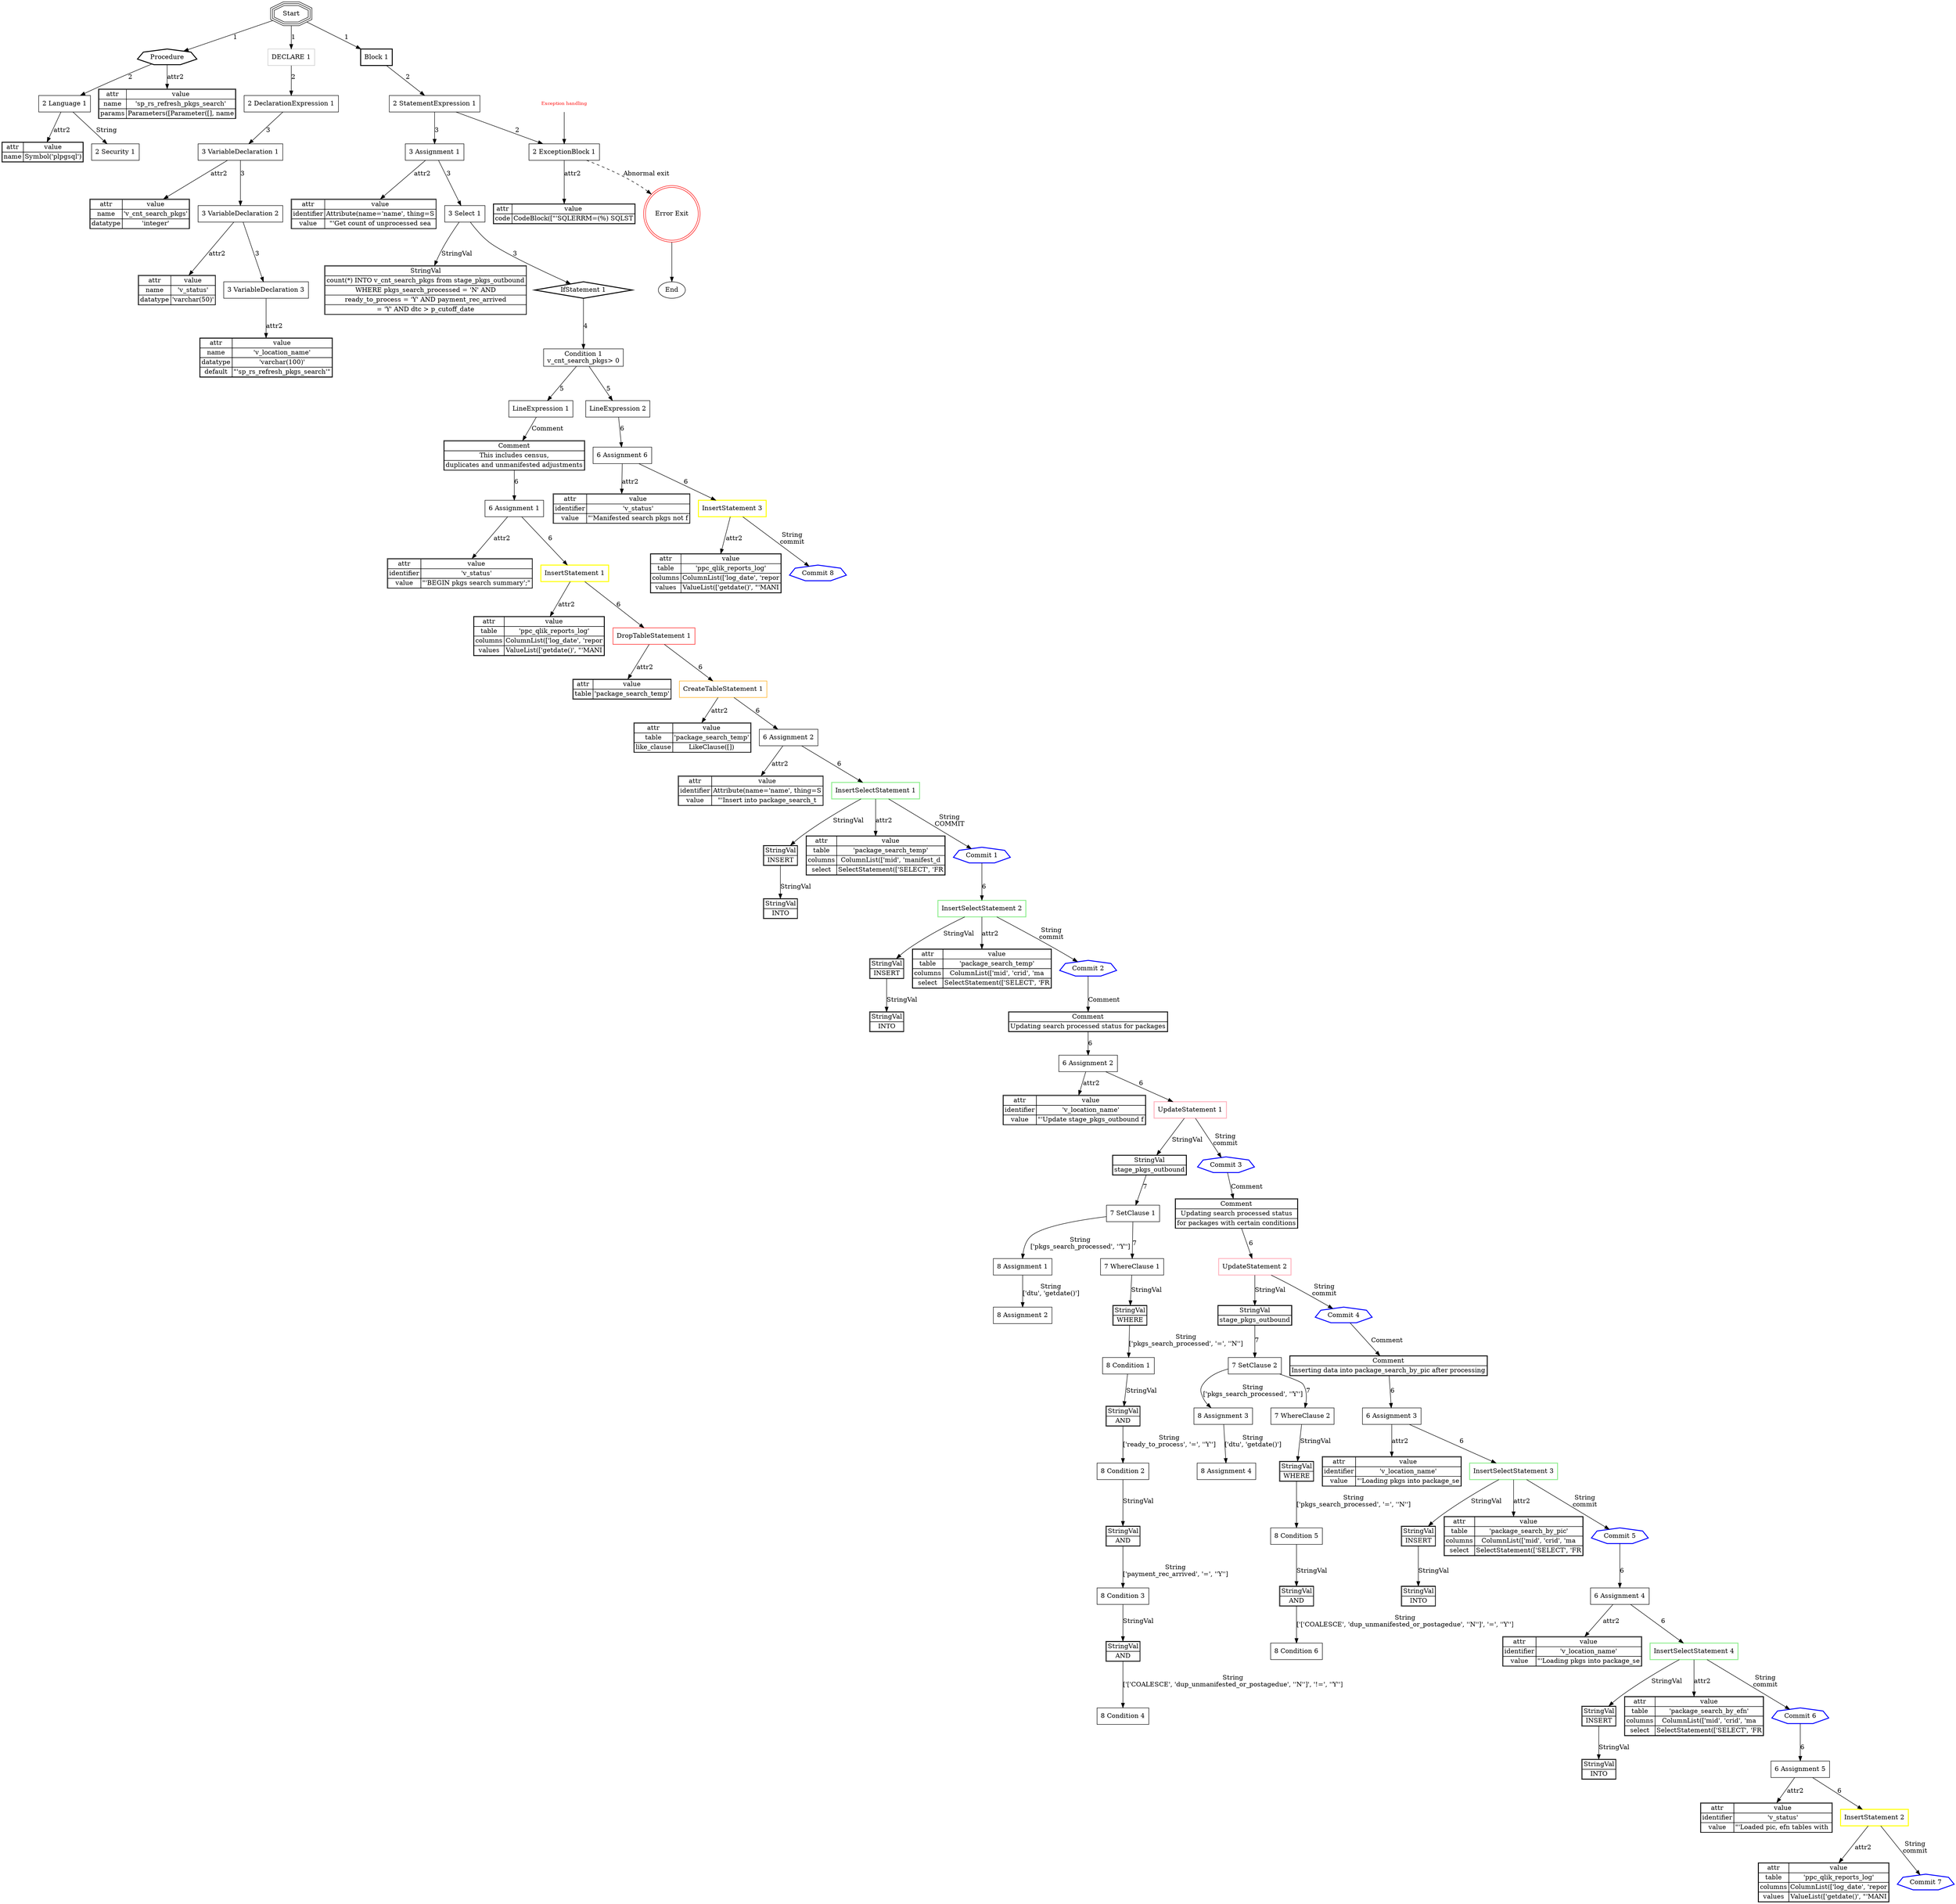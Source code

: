 

digraph G {
    rankdir=TB;
    //node [shape=box, style=rounded];
	node [color=black];
start [label="Start", shape=tripleoctagon];


end [label="End", shape=ellipse];
lFunctionOrProcedure_0_2 [shape="septagon", style=bold, color="black", label="Procedure" ];
lLanguage_0_5 [shape="box",label="2 Language 1" ];

		TableNode_4 [shape=none, margin=0, label=<
			<TABLE BORDER="1" CELLBORDER="1" CELLSPACING="0">
				<TR><TD >attr</TD><TD>value</TD></TR>
				<TR><TD>name</TD><TD>Symbol('plpgsql')</TD></TR>
			</TABLE>
		>];
lSecurity_1_8 [shape="box",label="2 Security 1" ];

		TableNode_1 [shape=none, margin=0, label=<
			<TABLE BORDER="1" CELLBORDER="1" CELLSPACING="0">
				<TR><TD >attr</TD><TD>value</TD></TR>
				<TR><TD>name</TD><TD>'sp_rs_refresh_pkgs_search'</TD></TR>
<TR><TD>params</TD><TD>Parameters([Parameter([], name</TD></TR>
			</TABLE>
		>];
lDeclarations_1_11 [shape="box", color="gray", label="DECLARE 1" ];
lDeclarationExpression_0_14 [shape="box",label="2 DeclarationExpression 1" ];
lVariableDeclaration_0_17 [shape="box",label="3 VariableDeclaration 1" ];

		TableNode_16 [shape=none, margin=0, label=<
			<TABLE BORDER="1" CELLBORDER="1" CELLSPACING="0">
				<TR><TD >attr</TD><TD>value</TD></TR>
				<TR><TD>name</TD><TD>'v_cnt_search_pkgs'</TD></TR>
<TR><TD>datatype</TD><TD>'integer'</TD></TR>
			</TABLE>
		>];
lVariableDeclaration_1_20 [shape="box",label="3 VariableDeclaration 2" ];

		TableNode_19 [shape=none, margin=0, label=<
			<TABLE BORDER="1" CELLBORDER="1" CELLSPACING="0">
				<TR><TD >attr</TD><TD>value</TD></TR>
				<TR><TD>name</TD><TD>'v_status'</TD></TR>
<TR><TD>datatype</TD><TD>'varchar(50)'</TD></TR>
			</TABLE>
		>];
lVariableDeclaration_2_23 [shape="box",label="3 VariableDeclaration 3" ];

		TableNode_22 [shape=none, margin=0, label=<
			<TABLE BORDER="1" CELLBORDER="1" CELLSPACING="0">
				<TR><TD >attr</TD><TD>value</TD></TR>
				<TR><TD>name</TD><TD>'v_location_name'</TD></TR>
<TR><TD>datatype</TD><TD>'varchar(100)'</TD></TR>
<TR><TD>default</TD><TD>"'sp_rs_refresh_pkgs_search'"</TD></TR>
			</TABLE>
		>];
lBlock_2_26 [shape="box", style=bold, color="black", label="Block 1" ];
lStatementExpression_0_29 [shape="box",label="2 StatementExpression 1" ];
lAssignment_0_32 [shape="box",label="3 Assignment 1" ];

		TableNode_31 [shape=none, margin=0, label=<
			<TABLE BORDER="1" CELLBORDER="1" CELLSPACING="0">
				<TR><TD >attr</TD><TD>value</TD></TR>
				<TR><TD>identifier</TD><TD>Attribute(name='name', thing=S</TD></TR>
<TR><TD>value</TD><TD>"'Get count of unprocessed sea</TD></TR>
			</TABLE>
		>];
lSelect_1_35 [shape="box",label="3 Select 1" ];

		l4_StringVal_0_38 [shape=none, margin=0, label=<
			<TABLE BORDER="1" CELLBORDER="1" CELLSPACING="0">
				<TR><TD >StringVal</TD></TR>
				<TR><TD >count(*) INTO v_cnt_search_pkgs from stage_pkgs_outbound</TD></TR>
<TR><TD >WHERE pkgs_search_processed = &#39;N&#39; AND</TD></TR>
<TR><TD >ready_to_process = &#39;Y&#39; AND payment_rec_arrived</TD></TR>
<TR><TD >= &#39;Y&#39; AND dtc &gt; p_cutoff_date</TD></TR>
			</TABLE>
		>];
lIfStatement_2_41 [shape="diamond", style=bold, color="black", label="IfStatement 1" ];
lCondition_0_44 [shape="box",  color="black", label="Condition 1
v_cnt_search_pkgs> 0" ];
lLineExpression_0_47 [shape="box",  color="black", label="LineExpression 1" ];

		lComment_0_50 [shape=none, margin=0, label=<
			<TABLE BORDER="1" CELLBORDER="1" CELLSPACING="0">
				<TR><TD >Comment</TD></TR>
				<TR><TD >This includes census,</TD></TR>
<TR><TD >duplicates and unmanifested adjustments</TD></TR>
			</TABLE>
		>];
lAssignment_1_53 [shape="box",label="6 Assignment 1" ];

		TableNode_52 [shape=none, margin=0, label=<
			<TABLE BORDER="1" CELLBORDER="1" CELLSPACING="0">
				<TR><TD >attr</TD><TD>value</TD></TR>
				<TR><TD>identifier</TD><TD>'v_status'</TD></TR>
<TR><TD>value</TD><TD>"'BEGIN pkgs search summary';"</TD></TR>
			</TABLE>
		>];
lInsertStatement_2_56 [shape="box", style=bold, color="yellow", label="InsertStatement 1" ];

		TableNode_55 [shape=none, margin=0, label=<
			<TABLE BORDER="1" CELLBORDER="1" CELLSPACING="0">
				<TR><TD >attr</TD><TD>value</TD></TR>
				<TR><TD>table</TD><TD>'ppc_qlik_reports_log'</TD></TR>
<TR><TD>columns</TD><TD>ColumnList(['log_date', 'repor</TD></TR>
<TR><TD>values</TD><TD>ValueList(['getdate()', "'MANI</TD></TR>
			</TABLE>
		>];
lDropTableStatement_3_59 [shape="box",  color="red", label="DropTableStatement 1" ];

		TableNode_58 [shape=none, margin=0, label=<
			<TABLE BORDER="1" CELLBORDER="1" CELLSPACING="0">
				<TR><TD >attr</TD><TD>value</TD></TR>
				<TR><TD>table</TD><TD>'package_search_temp'</TD></TR>
			</TABLE>
		>];
lCreateTableStatement_4_62 [shape="box",  color="orange", label="CreateTableStatement 1" ];

		TableNode_61 [shape=none, margin=0, label=<
			<TABLE BORDER="1" CELLBORDER="1" CELLSPACING="0">
				<TR><TD >attr</TD><TD>value</TD></TR>
				<TR><TD>table</TD><TD>'package_search_temp'</TD></TR>
<TR><TD>like_clause</TD><TD>LikeClause([])</TD></TR>
			</TABLE>
		>];
lAssignment_5_65 [shape="box",label="6 Assignment 2" ];

		TableNode_64 [shape=none, margin=0, label=<
			<TABLE BORDER="1" CELLBORDER="1" CELLSPACING="0">
				<TR><TD >attr</TD><TD>value</TD></TR>
				<TR><TD>identifier</TD><TD>Attribute(name='name', thing=S</TD></TR>
<TR><TD>value</TD><TD>"'Insert into package_search_t</TD></TR>
			</TABLE>
		>];
lInsertSelectStatement_6_68 [shape="box", style=bold, color="lightgreen", label="InsertSelectStatement 1" ];

		l7_StringVal_0_71 [shape=none, margin=0, label=<
			<TABLE BORDER="1" CELLBORDER="1" CELLSPACING="0">
				<TR><TD >StringVal</TD></TR>
				<TR><TD >INSERT</TD></TR>
			</TABLE>
		>];

		l7_StringVal_1_74 [shape=none, margin=0, label=<
			<TABLE BORDER="1" CELLBORDER="1" CELLSPACING="0">
				<TR><TD >StringVal</TD></TR>
				<TR><TD >INTO</TD></TR>
			</TABLE>
		>];

		TableNode_67 [shape=none, margin=0, label=<
			<TABLE BORDER="1" CELLBORDER="1" CELLSPACING="0">
				<TR><TD >attr</TD><TD>value</TD></TR>
				<TR><TD>table</TD><TD>'package_search_temp'</TD></TR>
<TR><TD>columns</TD><TD>ColumnList(['mid', 'manifest_d</TD></TR>
<TR><TD>select</TD><TD>SelectStatement(['SELECT', 'FR</TD></TR>
			</TABLE>
		>];
lCommitLiteral_7_77 [shape="septagon", style=bold, color="blue", label="Commit 1" ];
lInsertSelectStatement_8_80 [shape="box", style=bold, color="lightgreen", label="InsertSelectStatement 2" ];

		l7_StringVal_0_83 [shape=none, margin=0, label=<
			<TABLE BORDER="1" CELLBORDER="1" CELLSPACING="0">
				<TR><TD >StringVal</TD></TR>
				<TR><TD >INSERT</TD></TR>
			</TABLE>
		>];

		l7_StringVal_1_86 [shape=none, margin=0, label=<
			<TABLE BORDER="1" CELLBORDER="1" CELLSPACING="0">
				<TR><TD >StringVal</TD></TR>
				<TR><TD >INTO</TD></TR>
			</TABLE>
		>];

		TableNode_79 [shape=none, margin=0, label=<
			<TABLE BORDER="1" CELLBORDER="1" CELLSPACING="0">
				<TR><TD >attr</TD><TD>value</TD></TR>
				<TR><TD>table</TD><TD>'package_search_temp'</TD></TR>
<TR><TD>columns</TD><TD>ColumnList(['mid', 'crid', 'ma</TD></TR>
<TR><TD>select</TD><TD>SelectStatement(['SELECT', 'FR</TD></TR>
			</TABLE>
		>];
lCommitLiteral_9_89 [shape="septagon", style=bold, color="blue", label="Commit 2" ];

		lComment_10_92 [shape=none, margin=0, label=<
			<TABLE BORDER="1" CELLBORDER="1" CELLSPACING="0">
				<TR><TD >Comment</TD></TR>
				<TR><TD >Updating search processed status for packages</TD></TR>
			</TABLE>
		>];
lAssignment_11_95 [shape="box",label="6 Assignment 2" ];

		TableNode_94 [shape=none, margin=0, label=<
			<TABLE BORDER="1" CELLBORDER="1" CELLSPACING="0">
				<TR><TD >attr</TD><TD>value</TD></TR>
				<TR><TD>identifier</TD><TD>'v_location_name'</TD></TR>
<TR><TD>value</TD><TD>"'Update stage_pkgs_outbound f</TD></TR>
			</TABLE>
		>];
lUpdateStatement_12_98 [shape="box", style=bold, color="lightpink", label="UpdateStatement 1" ];

		l7_StringVal_0_101 [shape=none, margin=0, label=<
			<TABLE BORDER="1" CELLBORDER="1" CELLSPACING="0">
				<TR><TD >StringVal</TD></TR>
				<TR><TD >stage_pkgs_outbound</TD></TR>
			</TABLE>
		>];
lSetClause_1_104 [shape="box",label="7 SetClause 1" ];
lAssignment_0_107 [shape="box",label="8 Assignment 1" ];
lAssignment_1_110 [shape="box",label="8 Assignment 2" ];
lWhereClause_2_113 [shape="box",label="7 WhereClause 1" ];

		l8_StringVal_0_116 [shape=none, margin=0, label=<
			<TABLE BORDER="1" CELLBORDER="1" CELLSPACING="0">
				<TR><TD >StringVal</TD></TR>
				<TR><TD >WHERE</TD></TR>
			</TABLE>
		>];
lCondition_1_119 [shape="box",label="8 Condition 1" ];

		l8_StringVal_2_122 [shape=none, margin=0, label=<
			<TABLE BORDER="1" CELLBORDER="1" CELLSPACING="0">
				<TR><TD >StringVal</TD></TR>
				<TR><TD >AND</TD></TR>
			</TABLE>
		>];
lCondition_3_125 [shape="box",label="8 Condition 2" ];

		l8_StringVal_4_128 [shape=none, margin=0, label=<
			<TABLE BORDER="1" CELLBORDER="1" CELLSPACING="0">
				<TR><TD >StringVal</TD></TR>
				<TR><TD >AND</TD></TR>
			</TABLE>
		>];
lCondition_5_131 [shape="box",label="8 Condition 3" ];

		l8_StringVal_6_134 [shape=none, margin=0, label=<
			<TABLE BORDER="1" CELLBORDER="1" CELLSPACING="0">
				<TR><TD >StringVal</TD></TR>
				<TR><TD >AND</TD></TR>
			</TABLE>
		>];
lCondition_7_137 [shape="box",label="8 Condition 4" ];
lCommitLiteral_13_140 [shape="septagon", style=bold, color="blue", label="Commit 3" ];

		lComment_14_143 [shape=none, margin=0, label=<
			<TABLE BORDER="1" CELLBORDER="1" CELLSPACING="0">
				<TR><TD >Comment</TD></TR>
				<TR><TD >Updating search processed status</TD></TR>
<TR><TD >for packages with certain conditions</TD></TR>
			</TABLE>
		>];
lUpdateStatement_15_146 [shape="box", style=bold, color="lightpink", label="UpdateStatement 2" ];

		l7_StringVal_0_149 [shape=none, margin=0, label=<
			<TABLE BORDER="1" CELLBORDER="1" CELLSPACING="0">
				<TR><TD >StringVal</TD></TR>
				<TR><TD >stage_pkgs_outbound</TD></TR>
			</TABLE>
		>];
lSetClause_1_152 [shape="box",label="7 SetClause 2" ];
lAssignment_0_155 [shape="box",label="8 Assignment 3" ];
lAssignment_1_158 [shape="box",label="8 Assignment 4" ];
lWhereClause_2_161 [shape="box",label="7 WhereClause 2" ];

		l8_StringVal_0_164 [shape=none, margin=0, label=<
			<TABLE BORDER="1" CELLBORDER="1" CELLSPACING="0">
				<TR><TD >StringVal</TD></TR>
				<TR><TD >WHERE</TD></TR>
			</TABLE>
		>];
lCondition_1_167 [shape="box",label="8 Condition 5" ];

		l8_StringVal_2_170 [shape=none, margin=0, label=<
			<TABLE BORDER="1" CELLBORDER="1" CELLSPACING="0">
				<TR><TD >StringVal</TD></TR>
				<TR><TD >AND</TD></TR>
			</TABLE>
		>];
lCondition_3_173 [shape="box",label="8 Condition 6" ];
lCommitLiteral_16_176 [shape="septagon", style=bold, color="blue", label="Commit 4" ];

		lComment_17_179 [shape=none, margin=0, label=<
			<TABLE BORDER="1" CELLBORDER="1" CELLSPACING="0">
				<TR><TD >Comment</TD></TR>
				<TR><TD >Inserting data into package_search_by_pic after processing</TD></TR>
			</TABLE>
		>];
lAssignment_18_182 [shape="box",label="6 Assignment 3" ];

		TableNode_181 [shape=none, margin=0, label=<
			<TABLE BORDER="1" CELLBORDER="1" CELLSPACING="0">
				<TR><TD >attr</TD><TD>value</TD></TR>
				<TR><TD>identifier</TD><TD>'v_location_name'</TD></TR>
<TR><TD>value</TD><TD>"'Loading pkgs into package_se</TD></TR>
			</TABLE>
		>];
lInsertSelectStatement_19_185 [shape="box", style=bold, color="lightgreen", label="InsertSelectStatement 3" ];

		l7_StringVal_0_188 [shape=none, margin=0, label=<
			<TABLE BORDER="1" CELLBORDER="1" CELLSPACING="0">
				<TR><TD >StringVal</TD></TR>
				<TR><TD >INSERT</TD></TR>
			</TABLE>
		>];

		l7_StringVal_1_191 [shape=none, margin=0, label=<
			<TABLE BORDER="1" CELLBORDER="1" CELLSPACING="0">
				<TR><TD >StringVal</TD></TR>
				<TR><TD >INTO</TD></TR>
			</TABLE>
		>];

		TableNode_184 [shape=none, margin=0, label=<
			<TABLE BORDER="1" CELLBORDER="1" CELLSPACING="0">
				<TR><TD >attr</TD><TD>value</TD></TR>
				<TR><TD>table</TD><TD>'package_search_by_pic'</TD></TR>
<TR><TD>columns</TD><TD>ColumnList(['mid', 'crid', 'ma</TD></TR>
<TR><TD>select</TD><TD>SelectStatement(['SELECT', 'FR</TD></TR>
			</TABLE>
		>];
lCommitLiteral_20_194 [shape="septagon", style=bold, color="blue", label="Commit 5" ];
lAssignment_21_197 [shape="box",label="6 Assignment 4" ];

		TableNode_196 [shape=none, margin=0, label=<
			<TABLE BORDER="1" CELLBORDER="1" CELLSPACING="0">
				<TR><TD >attr</TD><TD>value</TD></TR>
				<TR><TD>identifier</TD><TD>'v_location_name'</TD></TR>
<TR><TD>value</TD><TD>"'Loading pkgs into package_se</TD></TR>
			</TABLE>
		>];
lInsertSelectStatement_22_200 [shape="box", style=bold, color="lightgreen", label="InsertSelectStatement 4" ];

		l7_StringVal_0_203 [shape=none, margin=0, label=<
			<TABLE BORDER="1" CELLBORDER="1" CELLSPACING="0">
				<TR><TD >StringVal</TD></TR>
				<TR><TD >INSERT</TD></TR>
			</TABLE>
		>];

		l7_StringVal_1_206 [shape=none, margin=0, label=<
			<TABLE BORDER="1" CELLBORDER="1" CELLSPACING="0">
				<TR><TD >StringVal</TD></TR>
				<TR><TD >INTO</TD></TR>
			</TABLE>
		>];

		TableNode_199 [shape=none, margin=0, label=<
			<TABLE BORDER="1" CELLBORDER="1" CELLSPACING="0">
				<TR><TD >attr</TD><TD>value</TD></TR>
				<TR><TD>table</TD><TD>'package_search_by_efn'</TD></TR>
<TR><TD>columns</TD><TD>ColumnList(['mid', 'crid', 'ma</TD></TR>
<TR><TD>select</TD><TD>SelectStatement(['SELECT', 'FR</TD></TR>
			</TABLE>
		>];
lCommitLiteral_23_209 [shape="septagon", style=bold, color="blue", label="Commit 6" ];
lAssignment_24_212 [shape="box",label="6 Assignment 5" ];

		TableNode_211 [shape=none, margin=0, label=<
			<TABLE BORDER="1" CELLBORDER="1" CELLSPACING="0">
				<TR><TD >attr</TD><TD>value</TD></TR>
				<TR><TD>identifier</TD><TD>'v_status'</TD></TR>
<TR><TD>value</TD><TD>"'Loaded pic, efn tables with </TD></TR>
			</TABLE>
		>];
lInsertStatement_25_215 [shape="box", style=bold, color="yellow", label="InsertStatement 2" ];

		TableNode_214 [shape=none, margin=0, label=<
			<TABLE BORDER="1" CELLBORDER="1" CELLSPACING="0">
				<TR><TD >attr</TD><TD>value</TD></TR>
				<TR><TD>table</TD><TD>'ppc_qlik_reports_log'</TD></TR>
<TR><TD>columns</TD><TD>ColumnList(['log_date', 'repor</TD></TR>
<TR><TD>values</TD><TD>ValueList(['getdate()', "'MANI</TD></TR>
			</TABLE>
		>];
lCommitLiteral_26_218 [shape="septagon", style=bold, color="blue", label="Commit 7" ];
lLineExpression_1_221 [shape="box",  color="black", label="LineExpression 2" ];
lAssignment_0_224 [shape="box",label="6 Assignment 6" ];

		TableNode_223 [shape=none, margin=0, label=<
			<TABLE BORDER="1" CELLBORDER="1" CELLSPACING="0">
				<TR><TD >attr</TD><TD>value</TD></TR>
				<TR><TD>identifier</TD><TD>'v_status'</TD></TR>
<TR><TD>value</TD><TD>"'Manifested search pkgs not f</TD></TR>
			</TABLE>
		>];
lInsertStatement_1_227 [shape="box", style=bold, color="yellow", label="InsertStatement 3" ];

		TableNode_226 [shape=none, margin=0, label=<
			<TABLE BORDER="1" CELLBORDER="1" CELLSPACING="0">
				<TR><TD >attr</TD><TD>value</TD></TR>
				<TR><TD>table</TD><TD>'ppc_qlik_reports_log'</TD></TR>
<TR><TD>columns</TD><TD>ColumnList(['log_date', 'repor</TD></TR>
<TR><TD>values</TD><TD>ValueList(['getdate()', "'MANI</TD></TR>
			</TABLE>
		>];
lCommitLiteral_2_230 [shape="septagon", style=bold, color="blue", label="Commit 8" ];
lExceptionBlock_1_233 [shape="box",label="2 ExceptionBlock 1" ];

		TableNode_232 [shape=none, margin=0, label=<
			<TABLE BORDER="1" CELLBORDER="1" CELLSPACING="0">
				<TR><TD >attr</TD><TD>value</TD></TR>
				<TR><TD>code</TD><TD>CodeBlock(["'SQLERRM=(%) SQLST</TD></TR>
			</TABLE>
		>];
exception [label="Error Exit", color="red" shape=doublecircle];
note [label="Exception handling", shape=none, fontsize=10, fontcolor=red];

// LINKS

start -> lFunctionOrProcedure_0_2[label="1 " ];
lFunctionOrProcedure_0_2 -> lLanguage_0_5[label="2 " ];
lLanguage_0_5 -> TableNode_4[label="attr2" ];
lLanguage_0_5 -> lSecurity_1_8[label="String
" ];
lFunctionOrProcedure_0_2 -> TableNode_1[label="attr2" ];
start -> lDeclarations_1_11[label="1 " ];
lDeclarations_1_11 -> lDeclarationExpression_0_14[label="2 " ];
lDeclarationExpression_0_14 -> lVariableDeclaration_0_17[label="3 " ];
lVariableDeclaration_0_17 -> TableNode_16[label="attr2" ];
lVariableDeclaration_0_17 -> lVariableDeclaration_1_20[label="3 " ];
lVariableDeclaration_1_20 -> TableNode_19[label="attr2" ];
lVariableDeclaration_1_20 -> lVariableDeclaration_2_23[label="3 " ];
lVariableDeclaration_2_23 -> TableNode_22[label="attr2" ];
start -> lBlock_2_26[label="1 " ];
lBlock_2_26 -> lStatementExpression_0_29[label="2 " ];
lStatementExpression_0_29 -> lAssignment_0_32[label="3 " ];
lAssignment_0_32 -> TableNode_31[label="attr2" ];
lAssignment_0_32 -> lSelect_1_35[label="3 " ];
lSelect_1_35 -> l4_StringVal_0_38[label="StringVal" ];
lSelect_1_35 -> lIfStatement_2_41[label="3 " ];
lIfStatement_2_41 -> lCondition_0_44[label="4 " ];
lCondition_0_44 -> lLineExpression_0_47[label="5 " ];
lLineExpression_0_47 -> lComment_0_50[label="Comment" ];
lComment_0_50 -> lAssignment_1_53[label="6 " ];
lAssignment_1_53 -> TableNode_52[label="attr2" ];
lAssignment_1_53 -> lInsertStatement_2_56[label="6 " ];
lInsertStatement_2_56 -> TableNode_55[label="attr2" ];
lInsertStatement_2_56 -> lDropTableStatement_3_59[label="6 " ];
lDropTableStatement_3_59 -> TableNode_58[label="attr2" ];
lDropTableStatement_3_59 -> lCreateTableStatement_4_62[label="6 " ];
lCreateTableStatement_4_62 -> TableNode_61[label="attr2" ];
lCreateTableStatement_4_62 -> lAssignment_5_65[label="6 " ];
lAssignment_5_65 -> TableNode_64[label="attr2" ];
lAssignment_5_65 -> lInsertSelectStatement_6_68[label="6 " ];
lInsertSelectStatement_6_68 -> l7_StringVal_0_71[label="StringVal" ];
l7_StringVal_0_71 -> l7_StringVal_1_74[label="StringVal" ];
lInsertSelectStatement_6_68 -> TableNode_67[label="attr2" ];
lInsertSelectStatement_6_68 -> lCommitLiteral_7_77[label="String
COMMIT" ];
lCommitLiteral_7_77 -> lInsertSelectStatement_8_80[label="6 " ];
lInsertSelectStatement_8_80 -> l7_StringVal_0_83[label="StringVal" ];
l7_StringVal_0_83 -> l7_StringVal_1_86[label="StringVal" ];
lInsertSelectStatement_8_80 -> TableNode_79[label="attr2" ];
lInsertSelectStatement_8_80 -> lCommitLiteral_9_89[label="String
commit" ];
lCommitLiteral_9_89 -> lComment_10_92[label="Comment" ];
lComment_10_92 -> lAssignment_11_95[label="6 " ];
lAssignment_11_95 -> TableNode_94[label="attr2" ];
lAssignment_11_95 -> lUpdateStatement_12_98[label="6 " ];
lUpdateStatement_12_98 -> l7_StringVal_0_101[label="StringVal" ];
l7_StringVal_0_101 -> lSetClause_1_104[label="7 " ];
lSetClause_1_104 -> lAssignment_0_107[label="String
['pkgs_search_processed', ''Y'']" ];
lAssignment_0_107 -> lAssignment_1_110[label="String
['dtu', 'getdate()']" ];
lSetClause_1_104 -> lWhereClause_2_113[label="7 " ];
lWhereClause_2_113 -> l8_StringVal_0_116[label="StringVal" ];
l8_StringVal_0_116 -> lCondition_1_119[label="String
['pkgs_search_processed', '=', ''N'']" ];
lCondition_1_119 -> l8_StringVal_2_122[label="StringVal" ];
l8_StringVal_2_122 -> lCondition_3_125[label="String
['ready_to_process', '=', ''Y'']" ];
lCondition_3_125 -> l8_StringVal_4_128[label="StringVal" ];
l8_StringVal_4_128 -> lCondition_5_131[label="String
['payment_rec_arrived', '=', ''Y'']" ];
lCondition_5_131 -> l8_StringVal_6_134[label="StringVal" ];
l8_StringVal_6_134 -> lCondition_7_137[label="String
['[\'COALESCE\', \'dup_unmanifested_or_postagedue\', '\'N\'']', '!=', ''Y'']" ];
lUpdateStatement_12_98 -> lCommitLiteral_13_140[label="String
commit" ];
lCommitLiteral_13_140 -> lComment_14_143[label="Comment" ];
lComment_14_143 -> lUpdateStatement_15_146[label="6 " ];
lUpdateStatement_15_146 -> l7_StringVal_0_149[label="StringVal" ];
l7_StringVal_0_149 -> lSetClause_1_152[label="7 " ];
lSetClause_1_152 -> lAssignment_0_155[label="String
['pkgs_search_processed', ''Y'']" ];
lAssignment_0_155 -> lAssignment_1_158[label="String
['dtu', 'getdate()']" ];
lSetClause_1_152 -> lWhereClause_2_161[label="7 " ];
lWhereClause_2_161 -> l8_StringVal_0_164[label="StringVal" ];
l8_StringVal_0_164 -> lCondition_1_167[label="String
['pkgs_search_processed', '=', ''N'']" ];
lCondition_1_167 -> l8_StringVal_2_170[label="StringVal" ];
l8_StringVal_2_170 -> lCondition_3_173[label="String
['[\'COALESCE\', \'dup_unmanifested_or_postagedue\', '\'N\'']', '=', ''Y'']" ];
lUpdateStatement_15_146 -> lCommitLiteral_16_176[label="String
commit" ];
lCommitLiteral_16_176 -> lComment_17_179[label="Comment" ];
lComment_17_179 -> lAssignment_18_182[label="6 " ];
lAssignment_18_182 -> TableNode_181[label="attr2" ];
lAssignment_18_182 -> lInsertSelectStatement_19_185[label="6 " ];
lInsertSelectStatement_19_185 -> l7_StringVal_0_188[label="StringVal" ];
l7_StringVal_0_188 -> l7_StringVal_1_191[label="StringVal" ];
lInsertSelectStatement_19_185 -> TableNode_184[label="attr2" ];
lInsertSelectStatement_19_185 -> lCommitLiteral_20_194[label="String
commit" ];
lCommitLiteral_20_194 -> lAssignment_21_197[label="6 " ];
lAssignment_21_197 -> TableNode_196[label="attr2" ];
lAssignment_21_197 -> lInsertSelectStatement_22_200[label="6 " ];
lInsertSelectStatement_22_200 -> l7_StringVal_0_203[label="StringVal" ];
l7_StringVal_0_203 -> l7_StringVal_1_206[label="StringVal" ];
lInsertSelectStatement_22_200 -> TableNode_199[label="attr2" ];
lInsertSelectStatement_22_200 -> lCommitLiteral_23_209[label="String
commit" ];
lCommitLiteral_23_209 -> lAssignment_24_212[label="6 " ];
lAssignment_24_212 -> TableNode_211[label="attr2" ];
lAssignment_24_212 -> lInsertStatement_25_215[label="6 " ];
lInsertStatement_25_215 -> TableNode_214[label="attr2" ];
lInsertStatement_25_215 -> lCommitLiteral_26_218[label="String
commit" ];
lCondition_0_44 -> lLineExpression_1_221[label="5 " ];
lLineExpression_1_221 -> lAssignment_0_224[label="6 " ];
lAssignment_0_224 -> TableNode_223[label="attr2" ];
lAssignment_0_224 -> lInsertStatement_1_227[label="6 " ];
lInsertStatement_1_227 -> TableNode_226[label="attr2" ];
lInsertStatement_1_227 -> lCommitLiteral_2_230[label="String
commit" ];
lStatementExpression_0_29 -> lExceptionBlock_1_233[label="2 " ];
lExceptionBlock_1_233 -> TableNode_232[label="attr2" ];
lExceptionBlock_1_233 -> exception[label="Abnormal exit"  style=dashed ];
exception -> end[label=""];
note -> lExceptionBlock_1_233 [ weight=1000]




}

